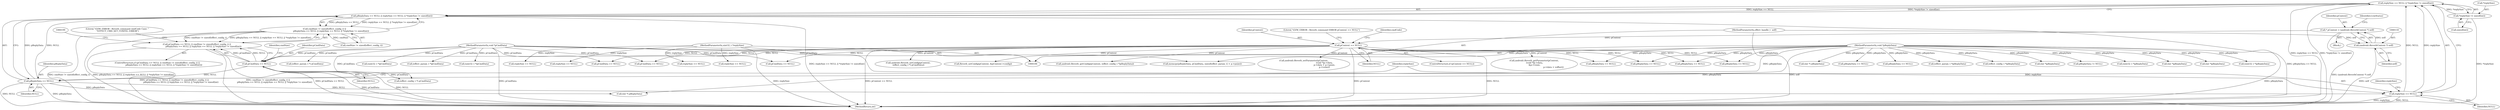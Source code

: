 digraph "0_Android_f490fc335772a9b14e78997486f4a572b0594c04_0@API" {
"1000181" [label="(Call,replySize == NULL || *replySize != sizeof(int))"];
"1000182" [label="(Call,replySize == NULL)"];
"1000111" [label="(MethodParameterIn,uint32_t *replySize)"];
"1000178" [label="(Call,pReplyData == NULL)"];
"1000112" [label="(MethodParameterIn,void *pReplyData)"];
"1000169" [label="(Call,pCmdData == NULL)"];
"1000110" [label="(MethodParameterIn,void *pCmdData)"];
"1000126" [label="(Call,pContext == NULL)"];
"1000115" [label="(Call,* pContext = (android::ReverbContext *) self)"];
"1000117" [label="(Call,(android::ReverbContext *) self)"];
"1000107" [label="(MethodParameterIn,effect_handle_t  self)"];
"1000185" [label="(Call,*replySize != sizeof(int))"];
"1000177" [label="(Call,pReplyData == NULL || replySize == NULL || *replySize != sizeof(int))"];
"1000172" [label="(Call,cmdSize != sizeof(effect_config_t) ||\n                    pReplyData == NULL || replySize == NULL || *replySize != sizeof(int))"];
"1000168" [label="(Call,pCmdData == NULL || cmdSize != sizeof(effect_config_t) ||\n                    pReplyData == NULL || replySize == NULL || *replySize != sizeof(int))"];
"1000116" [label="(Identifier,pContext)"];
"1000173" [label="(Call,cmdSize != sizeof(effect_config_t))"];
"1000161" [label="(Call,(int *) pReplyData)"];
"1000288" [label="(Call,pReplyData == NULL)"];
"1000177" [label="(Call,pReplyData == NULL || replySize == NULL || *replySize != sizeof(int))"];
"1000388" [label="(Call,pReplyData == NULL)"];
"1000409" [label="(Call,(effect_param_t *) pCmdData)"];
"1000192" [label="(Literal,\"\tLVM_ERROR : Reverb_command cmdCode Case: \"\n \"EFFECT_CMD_SET_CONFIG: ERROR\")"];
"1000128" [label="(Identifier,NULL)"];
"1000321" [label="(Call,(effect_param_t *)pReplyData)"];
"1000592" [label="(Call,(uint32_t *)pCmdData)"];
"1000168" [label="(Call,pCmdData == NULL || cmdSize != sizeof(effect_config_t) ||\n                    pReplyData == NULL || replySize == NULL || *replySize != sizeof(int))"];
"1000141" [label="(Call,pReplyData == NULL)"];
"1000186" [label="(Call,*replySize)"];
"1000184" [label="(Identifier,NULL)"];
"1000210" [label="(Call,pReplyData == NULL)"];
"1000123" [label="(Identifier,LvmStatus)"];
"1000203" [label="(Call,(effect_config_t *) pCmdData)"];
"1000125" [label="(ControlStructure,if (pContext == NULL))"];
"1000115" [label="(Call,* pContext = (android::ReverbContext *) self)"];
"1000247" [label="(Call,(effect_param_t *)pCmdData)"];
"1000182" [label="(Call,replySize == NULL)"];
"1000230" [label="(Call,(effect_config_t *)pReplyData)"];
"1000174" [label="(Identifier,cmdSize)"];
"1000119" [label="(Identifier,self)"];
"1000198" [label="(Call,(int *) pReplyData)"];
"1000292" [label="(Call,replySize == NULL)"];
"1000110" [label="(MethodParameterIn,void *pCmdData)"];
"1000187" [label="(Identifier,replySize)"];
"1000145" [label="(Call,replySize == NULL)"];
"1000171" [label="(Identifier,NULL)"];
"1000344" [label="(Call,android::Reverb_getParameter(pContext,\n (void *)p->data,\n &p->vsize,\n                                                          p->data + voffset))"];
"1000214" [label="(Call,replySize == NULL)"];
"1000392" [label="(Call,replySize == NULL)"];
"1000183" [label="(Identifier,replySize)"];
"1000178" [label="(Call,pReplyData == NULL)"];
"1000550" [label="(Call,(int *)pReplyData)"];
"1000126" [label="(Call,pContext == NULL)"];
"1000609" [label="(Call,(uint32_t *)pCmdData)"];
"1000127" [label="(Identifier,pContext)"];
"1000201" [label="(Call,android::Reverb_setConfig(pContext,\n (effect_config_t *) pCmdData))"];
"1000117" [label="(Call,(android::ReverbContext *) self)"];
"1000376" [label="(Call,pCmdData == NULL)"];
"1000107" [label="(MethodParameterIn,effect_handle_t  self)"];
"1000170" [label="(Identifier,pCmdData)"];
"1000112" [label="(MethodParameterIn,void *pReplyData)"];
"1000111" [label="(MethodParameterIn,uint32_t *replySize)"];
"1000579" [label="(Call,pReplyData != NULL)"];
"1000619" [label="(Call,(uint32_t *)pReplyData)"];
"1000235" [label="(Call,Reverb_setConfig(pContext, &pContext->config))"];
"1000522" [label="(Call,pReplyData == NULL)"];
"1000180" [label="(Identifier,NULL)"];
"1000479" [label="(Call,(int *)pReplyData)"];
"1000228" [label="(Call,android::Reverb_getConfig(pContext, (effect_config_t *)pReplyData))"];
"1000113" [label="(Block,)"];
"1000430" [label="(Call,android::Reverb_setParameter(pContext,\n                                                              (void *)p->data,\n                                                              p->data + p->psize,\n                                                              p->vsize))"];
"1000188" [label="(Call,sizeof(int))"];
"1000172" [label="(Call,cmdSize != sizeof(effect_config_t) ||\n                    pReplyData == NULL || replySize == NULL || *replySize != sizeof(int))"];
"1000427" [label="(Call,(int *)pReplyData)"];
"1000179" [label="(Identifier,pReplyData)"];
"1000688" [label="(MethodReturn,int)"];
"1000181" [label="(Call,replySize == NULL || *replySize != sizeof(int))"];
"1000451" [label="(Call,pReplyData == NULL)"];
"1000628" [label="(Call,(uint32_t *)pReplyData)"];
"1000270" [label="(Call,pCmdData == NULL)"];
"1000185" [label="(Call,*replySize != sizeof(int))"];
"1000563" [label="(Call,pCmdData == NULL)"];
"1000131" [label="(Literal,\"\tLVM_ERROR : Reverb_command ERROR pContext == NULL\")"];
"1000169" [label="(Call,pCmdData == NULL)"];
"1000167" [label="(ControlStructure,if (pCmdData == NULL || cmdSize != sizeof(effect_config_t) ||\n                    pReplyData == NULL || replySize == NULL || *replySize != sizeof(int)))"];
"1000310" [label="(Call,memcpy(pReplyData, pCmdData, sizeof(effect_param_t) + p->psize))"];
"1000136" [label="(Identifier,cmdCode)"];
"1000181" -> "1000177"  [label="AST: "];
"1000181" -> "1000182"  [label="CFG: "];
"1000181" -> "1000185"  [label="CFG: "];
"1000182" -> "1000181"  [label="AST: "];
"1000185" -> "1000181"  [label="AST: "];
"1000177" -> "1000181"  [label="CFG: "];
"1000181" -> "1000688"  [label="DDG: replySize == NULL"];
"1000181" -> "1000688"  [label="DDG: *replySize != sizeof(int)"];
"1000181" -> "1000177"  [label="DDG: replySize == NULL"];
"1000181" -> "1000177"  [label="DDG: *replySize != sizeof(int)"];
"1000182" -> "1000181"  [label="DDG: replySize"];
"1000182" -> "1000181"  [label="DDG: NULL"];
"1000185" -> "1000181"  [label="DDG: *replySize"];
"1000182" -> "1000184"  [label="CFG: "];
"1000183" -> "1000182"  [label="AST: "];
"1000184" -> "1000182"  [label="AST: "];
"1000187" -> "1000182"  [label="CFG: "];
"1000182" -> "1000688"  [label="DDG: NULL"];
"1000182" -> "1000688"  [label="DDG: replySize"];
"1000111" -> "1000182"  [label="DDG: replySize"];
"1000178" -> "1000182"  [label="DDG: NULL"];
"1000111" -> "1000106"  [label="AST: "];
"1000111" -> "1000688"  [label="DDG: replySize"];
"1000111" -> "1000145"  [label="DDG: replySize"];
"1000111" -> "1000214"  [label="DDG: replySize"];
"1000111" -> "1000292"  [label="DDG: replySize"];
"1000111" -> "1000392"  [label="DDG: replySize"];
"1000178" -> "1000177"  [label="AST: "];
"1000178" -> "1000180"  [label="CFG: "];
"1000179" -> "1000178"  [label="AST: "];
"1000180" -> "1000178"  [label="AST: "];
"1000183" -> "1000178"  [label="CFG: "];
"1000177" -> "1000178"  [label="CFG: "];
"1000178" -> "1000688"  [label="DDG: pReplyData"];
"1000178" -> "1000688"  [label="DDG: NULL"];
"1000178" -> "1000177"  [label="DDG: pReplyData"];
"1000178" -> "1000177"  [label="DDG: NULL"];
"1000112" -> "1000178"  [label="DDG: pReplyData"];
"1000169" -> "1000178"  [label="DDG: NULL"];
"1000178" -> "1000198"  [label="DDG: pReplyData"];
"1000112" -> "1000106"  [label="AST: "];
"1000112" -> "1000688"  [label="DDG: pReplyData"];
"1000112" -> "1000141"  [label="DDG: pReplyData"];
"1000112" -> "1000161"  [label="DDG: pReplyData"];
"1000112" -> "1000198"  [label="DDG: pReplyData"];
"1000112" -> "1000210"  [label="DDG: pReplyData"];
"1000112" -> "1000230"  [label="DDG: pReplyData"];
"1000112" -> "1000288"  [label="DDG: pReplyData"];
"1000112" -> "1000310"  [label="DDG: pReplyData"];
"1000112" -> "1000321"  [label="DDG: pReplyData"];
"1000112" -> "1000388"  [label="DDG: pReplyData"];
"1000112" -> "1000427"  [label="DDG: pReplyData"];
"1000112" -> "1000451"  [label="DDG: pReplyData"];
"1000112" -> "1000479"  [label="DDG: pReplyData"];
"1000112" -> "1000522"  [label="DDG: pReplyData"];
"1000112" -> "1000550"  [label="DDG: pReplyData"];
"1000112" -> "1000579"  [label="DDG: pReplyData"];
"1000112" -> "1000619"  [label="DDG: pReplyData"];
"1000112" -> "1000628"  [label="DDG: pReplyData"];
"1000169" -> "1000168"  [label="AST: "];
"1000169" -> "1000171"  [label="CFG: "];
"1000170" -> "1000169"  [label="AST: "];
"1000171" -> "1000169"  [label="AST: "];
"1000174" -> "1000169"  [label="CFG: "];
"1000168" -> "1000169"  [label="CFG: "];
"1000169" -> "1000688"  [label="DDG: NULL"];
"1000169" -> "1000688"  [label="DDG: pCmdData"];
"1000169" -> "1000168"  [label="DDG: pCmdData"];
"1000169" -> "1000168"  [label="DDG: NULL"];
"1000110" -> "1000169"  [label="DDG: pCmdData"];
"1000126" -> "1000169"  [label="DDG: NULL"];
"1000169" -> "1000203"  [label="DDG: pCmdData"];
"1000110" -> "1000106"  [label="AST: "];
"1000110" -> "1000688"  [label="DDG: pCmdData"];
"1000110" -> "1000203"  [label="DDG: pCmdData"];
"1000110" -> "1000247"  [label="DDG: pCmdData"];
"1000110" -> "1000270"  [label="DDG: pCmdData"];
"1000110" -> "1000310"  [label="DDG: pCmdData"];
"1000110" -> "1000376"  [label="DDG: pCmdData"];
"1000110" -> "1000409"  [label="DDG: pCmdData"];
"1000110" -> "1000563"  [label="DDG: pCmdData"];
"1000110" -> "1000592"  [label="DDG: pCmdData"];
"1000110" -> "1000609"  [label="DDG: pCmdData"];
"1000126" -> "1000125"  [label="AST: "];
"1000126" -> "1000128"  [label="CFG: "];
"1000127" -> "1000126"  [label="AST: "];
"1000128" -> "1000126"  [label="AST: "];
"1000131" -> "1000126"  [label="CFG: "];
"1000136" -> "1000126"  [label="CFG: "];
"1000126" -> "1000688"  [label="DDG: pContext == NULL"];
"1000126" -> "1000688"  [label="DDG: pContext"];
"1000126" -> "1000688"  [label="DDG: NULL"];
"1000115" -> "1000126"  [label="DDG: pContext"];
"1000126" -> "1000141"  [label="DDG: NULL"];
"1000126" -> "1000201"  [label="DDG: pContext"];
"1000126" -> "1000210"  [label="DDG: NULL"];
"1000126" -> "1000228"  [label="DDG: pContext"];
"1000126" -> "1000235"  [label="DDG: pContext"];
"1000126" -> "1000270"  [label="DDG: NULL"];
"1000126" -> "1000344"  [label="DDG: pContext"];
"1000126" -> "1000376"  [label="DDG: NULL"];
"1000126" -> "1000430"  [label="DDG: pContext"];
"1000126" -> "1000451"  [label="DDG: NULL"];
"1000126" -> "1000522"  [label="DDG: NULL"];
"1000126" -> "1000563"  [label="DDG: NULL"];
"1000115" -> "1000113"  [label="AST: "];
"1000115" -> "1000117"  [label="CFG: "];
"1000116" -> "1000115"  [label="AST: "];
"1000117" -> "1000115"  [label="AST: "];
"1000123" -> "1000115"  [label="CFG: "];
"1000115" -> "1000688"  [label="DDG: (android::ReverbContext *) self"];
"1000117" -> "1000115"  [label="DDG: self"];
"1000117" -> "1000119"  [label="CFG: "];
"1000118" -> "1000117"  [label="AST: "];
"1000119" -> "1000117"  [label="AST: "];
"1000117" -> "1000688"  [label="DDG: self"];
"1000107" -> "1000117"  [label="DDG: self"];
"1000107" -> "1000106"  [label="AST: "];
"1000107" -> "1000688"  [label="DDG: self"];
"1000185" -> "1000188"  [label="CFG: "];
"1000186" -> "1000185"  [label="AST: "];
"1000188" -> "1000185"  [label="AST: "];
"1000185" -> "1000688"  [label="DDG: *replySize"];
"1000177" -> "1000172"  [label="AST: "];
"1000172" -> "1000177"  [label="CFG: "];
"1000177" -> "1000688"  [label="DDG: pReplyData == NULL"];
"1000177" -> "1000688"  [label="DDG: replySize == NULL || *replySize != sizeof(int)"];
"1000177" -> "1000172"  [label="DDG: pReplyData == NULL"];
"1000177" -> "1000172"  [label="DDG: replySize == NULL || *replySize != sizeof(int)"];
"1000172" -> "1000168"  [label="AST: "];
"1000172" -> "1000173"  [label="CFG: "];
"1000173" -> "1000172"  [label="AST: "];
"1000168" -> "1000172"  [label="CFG: "];
"1000172" -> "1000688"  [label="DDG: cmdSize != sizeof(effect_config_t)"];
"1000172" -> "1000688"  [label="DDG: pReplyData == NULL || replySize == NULL || *replySize != sizeof(int)"];
"1000172" -> "1000168"  [label="DDG: cmdSize != sizeof(effect_config_t)"];
"1000172" -> "1000168"  [label="DDG: pReplyData == NULL || replySize == NULL || *replySize != sizeof(int)"];
"1000173" -> "1000172"  [label="DDG: cmdSize"];
"1000168" -> "1000167"  [label="AST: "];
"1000192" -> "1000168"  [label="CFG: "];
"1000199" -> "1000168"  [label="CFG: "];
"1000168" -> "1000688"  [label="DDG: pCmdData == NULL || cmdSize != sizeof(effect_config_t) ||\n                    pReplyData == NULL || replySize == NULL || *replySize != sizeof(int)"];
"1000168" -> "1000688"  [label="DDG: cmdSize != sizeof(effect_config_t) ||\n                    pReplyData == NULL || replySize == NULL || *replySize != sizeof(int)"];
"1000168" -> "1000688"  [label="DDG: pCmdData == NULL"];
}
